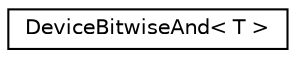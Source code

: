 digraph "Graphical Class Hierarchy"
{
  edge [fontname="Helvetica",fontsize="10",labelfontname="Helvetica",labelfontsize="10"];
  node [fontname="Helvetica",fontsize="10",shape=record];
  rankdir="LR";
  Node0 [label="DeviceBitwiseAnd\< T \>",height=0.2,width=0.4,color="black", fillcolor="white", style="filled",URL="$structDeviceBitwiseAnd.html"];
}
